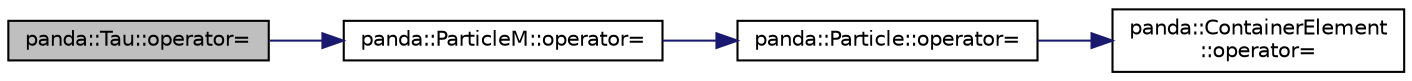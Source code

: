 digraph "panda::Tau::operator="
{
 // INTERACTIVE_SVG=YES
  edge [fontname="Helvetica",fontsize="10",labelfontname="Helvetica",labelfontsize="10"];
  node [fontname="Helvetica",fontsize="10",shape=record];
  rankdir="LR";
  Node1 [label="panda::Tau::operator=",height=0.2,width=0.4,color="black", fillcolor="grey75", style="filled" fontcolor="black"];
  Node1 -> Node2 [color="midnightblue",fontsize="10",style="solid"];
  Node2 [label="panda::ParticleM::operator=",height=0.2,width=0.4,color="black", fillcolor="white", style="filled",URL="$classpanda_1_1ParticleM.html#a37f7be4e1150b6080b47b005af730af5"];
  Node2 -> Node3 [color="midnightblue",fontsize="10",style="solid"];
  Node3 [label="panda::Particle::operator=",height=0.2,width=0.4,color="black", fillcolor="white", style="filled",URL="$classpanda_1_1Particle.html#a8c4fabfceb39b746b0e68a7389e662c4"];
  Node3 -> Node4 [color="midnightblue",fontsize="10",style="solid"];
  Node4 [label="panda::ContainerElement\l::operator=",height=0.2,width=0.4,color="black", fillcolor="white", style="filled",URL="$classpanda_1_1ContainerElement.html#ae8ba59e4cb5d7c1d491fc87c9360f039"];
}
